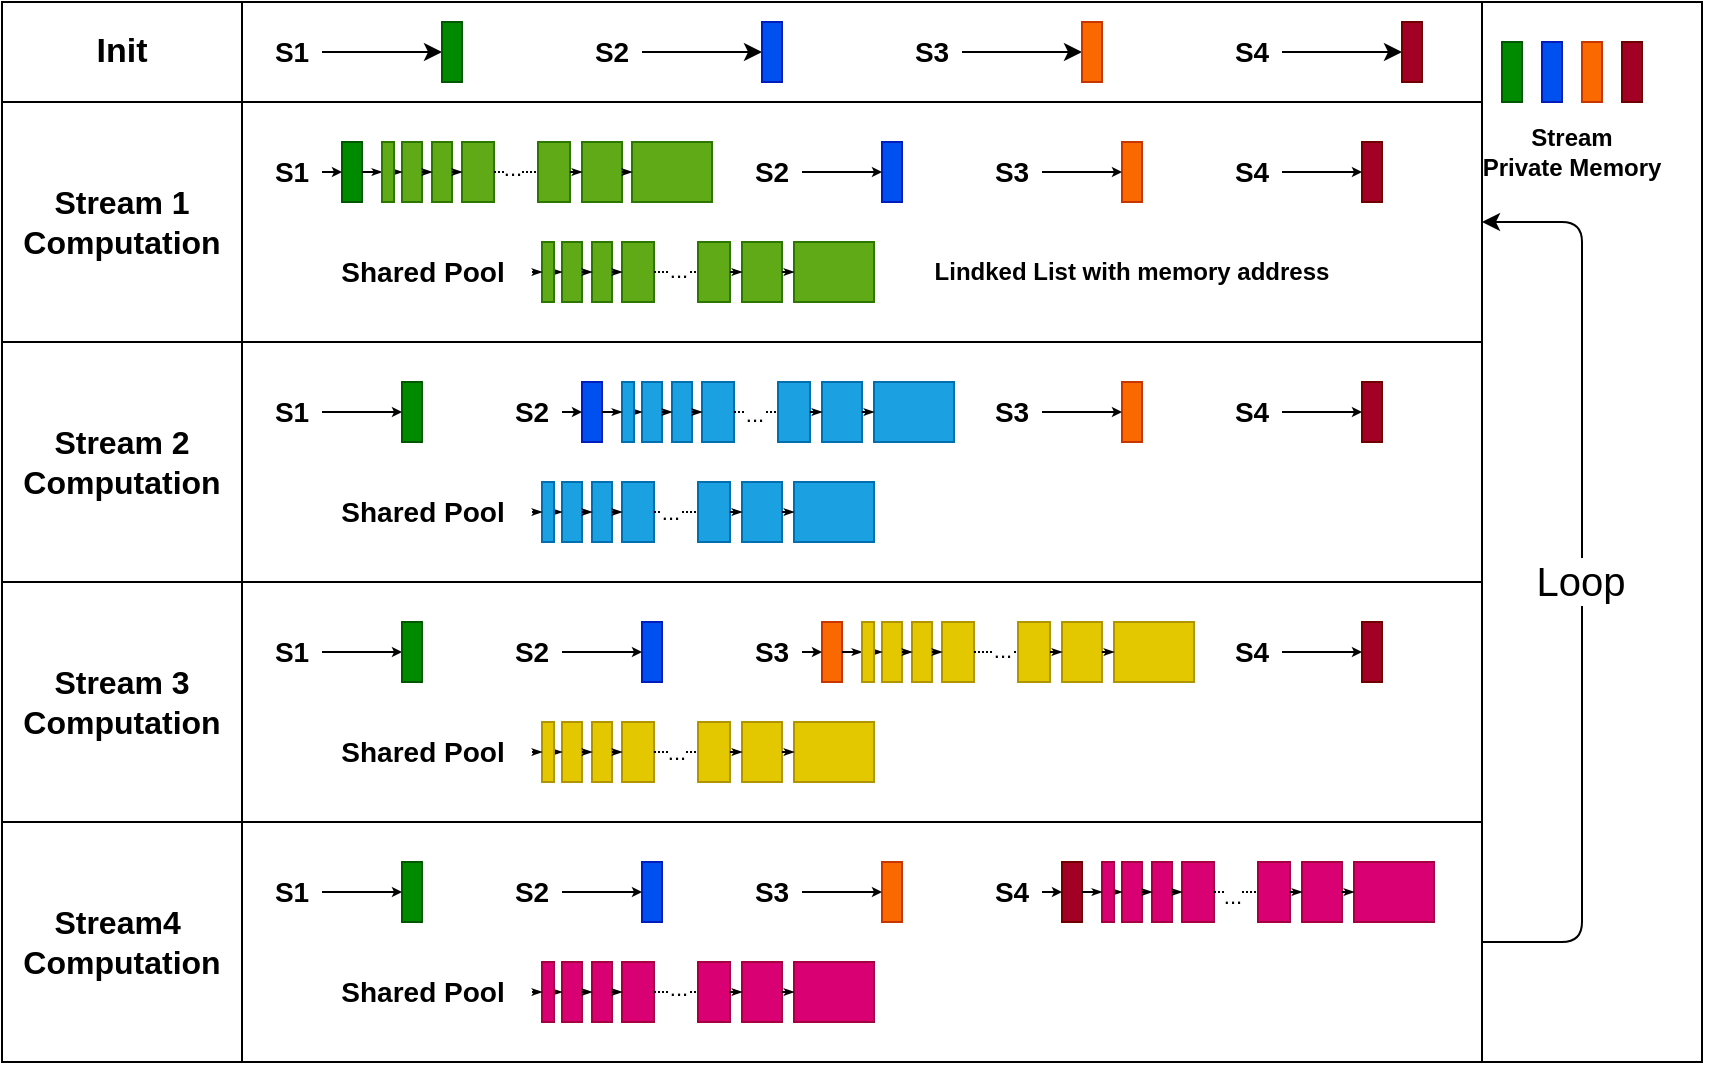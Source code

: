 <mxfile>
    <diagram id="KAE_VDiI3zcYsobhMcIx" name="第 1 页">
        <mxGraphModel dx="2243" dy="816" grid="1" gridSize="10" guides="1" tooltips="1" connect="1" arrows="1" fold="1" page="1" pageScale="1" pageWidth="827" pageHeight="1169" math="0" shadow="0">
            <root>
                <mxCell id="0"/>
                <mxCell id="1" parent="0"/>
                <mxCell id="248" value="" style="group" vertex="1" connectable="0" parent="1">
                    <mxGeometry x="660" y="160" width="110" height="510" as="geometry"/>
                </mxCell>
                <mxCell id="253" value="" style="rounded=0;whiteSpace=wrap;html=1;fontSize=20;" vertex="1" parent="248">
                    <mxGeometry x="-10" y="-20" width="110" height="530" as="geometry"/>
                </mxCell>
                <mxCell id="236" value="" style="rounded=0;whiteSpace=wrap;html=1;fillColor=#008a00;fontColor=#ffffff;strokeColor=#005700;fontStyle=1;fontSize=14;container=0;" parent="248" vertex="1">
                    <mxGeometry width="10" height="30" as="geometry"/>
                </mxCell>
                <mxCell id="237" value="" style="rounded=0;whiteSpace=wrap;html=1;fillColor=#0050ef;fontColor=#ffffff;strokeColor=#001DBC;fontStyle=1;fontSize=14;container=0;" parent="248" vertex="1">
                    <mxGeometry x="20" width="10" height="30" as="geometry"/>
                </mxCell>
                <mxCell id="238" value="" style="rounded=0;whiteSpace=wrap;html=1;fillColor=#fa6800;fontColor=#000000;strokeColor=#C73500;fontStyle=1;fontSize=14;container=0;" parent="248" vertex="1">
                    <mxGeometry x="40" width="10" height="30" as="geometry"/>
                </mxCell>
                <mxCell id="239" value="" style="rounded=0;whiteSpace=wrap;html=1;fillColor=#a20025;fontColor=#ffffff;strokeColor=#6F0000;fontStyle=1;fontSize=14;container=0;" parent="248" vertex="1">
                    <mxGeometry x="60" width="10" height="30" as="geometry"/>
                </mxCell>
                <mxCell id="240" value="&lt;b&gt;Stream Private&amp;nbsp;Memory&lt;/b&gt;" style="text;html=1;strokeColor=none;fillColor=none;align=center;verticalAlign=middle;whiteSpace=wrap;rounded=0;container=0;" parent="248" vertex="1">
                    <mxGeometry x="5" y="40" width="60" height="30" as="geometry"/>
                </mxCell>
                <mxCell id="2" value="" style="group;fontStyle=1;fontFamily=Times New Roman;" parent="1" vertex="1" connectable="0">
                    <mxGeometry x="-90" y="140" width="740" height="530" as="geometry"/>
                </mxCell>
                <mxCell id="3" value="" style="rounded=0;whiteSpace=wrap;html=1;fillColor=default;fontStyle=1;fontSize=14;" parent="2" vertex="1">
                    <mxGeometry x="120" y="50" width="620" height="120" as="geometry"/>
                </mxCell>
                <mxCell id="4" value="" style="rounded=0;whiteSpace=wrap;html=1;fillColor=default;fontStyle=1;fontSize=14;" parent="2" vertex="1">
                    <mxGeometry x="120" width="620" height="50" as="geometry"/>
                </mxCell>
                <mxCell id="5" value="" style="group;fontStyle=1" parent="2" vertex="1" connectable="0">
                    <mxGeometry width="120" height="530" as="geometry"/>
                </mxCell>
                <mxCell id="8" value="&lt;font style=&quot;font-size: 16px;&quot;&gt;Stream4&amp;nbsp;&lt;br&gt;&lt;/font&gt;&lt;span style=&quot;font-size: 16px;&quot;&gt;Computation&lt;/span&gt;" style="rounded=0;whiteSpace=wrap;html=1;fillColor=default;fontStyle=1" parent="5" vertex="1">
                    <mxGeometry y="410" width="120" height="120" as="geometry"/>
                </mxCell>
                <mxCell id="9" value="&lt;font style=&quot;font-size: 16px;&quot;&gt;Stream 3&lt;br&gt;&lt;/font&gt;&lt;span style=&quot;font-size: 16px;&quot;&gt;Computation&lt;/span&gt;" style="rounded=0;whiteSpace=wrap;html=1;fillColor=default;fontStyle=1" parent="5" vertex="1">
                    <mxGeometry y="290" width="120" height="120" as="geometry"/>
                </mxCell>
                <mxCell id="10" value="&lt;font style=&quot;font-size: 16px;&quot;&gt;Stream 2 &lt;br&gt;Computation&lt;br&gt;&lt;/font&gt;" style="rounded=0;whiteSpace=wrap;html=1;fillColor=default;fontStyle=1" parent="5" vertex="1">
                    <mxGeometry y="170" width="120" height="120" as="geometry"/>
                </mxCell>
                <mxCell id="11" value="&lt;font style=&quot;font-size: 16px;&quot;&gt;Stream 1&lt;br&gt;Computation&lt;/font&gt;" style="rounded=0;whiteSpace=wrap;html=1;fillColor=default;fontStyle=1" parent="5" vertex="1">
                    <mxGeometry y="50" width="120" height="120" as="geometry"/>
                </mxCell>
                <mxCell id="12" value="&lt;font style=&quot;&quot;&gt;&lt;font style=&quot;font-size: 17px;&quot;&gt;Init&lt;/font&gt;&lt;br&gt;&lt;/font&gt;" style="rounded=0;whiteSpace=wrap;html=1;fillColor=default;fontStyle=1" parent="5" vertex="1">
                    <mxGeometry width="120" height="50" as="geometry"/>
                </mxCell>
                <mxCell id="13" value="" style="rounded=0;whiteSpace=wrap;html=1;fillColor=default;fontStyle=1;fontSize=14;" parent="2" vertex="1">
                    <mxGeometry x="120" y="170" width="620" height="120" as="geometry"/>
                </mxCell>
                <mxCell id="14" value="" style="rounded=0;whiteSpace=wrap;html=1;fillColor=default;fontStyle=1;fontSize=14;" parent="2" vertex="1">
                    <mxGeometry x="120" y="290" width="620" height="120" as="geometry"/>
                </mxCell>
                <mxCell id="15" value="" style="rounded=0;whiteSpace=wrap;html=1;fillColor=default;fontStyle=1;fontSize=14;" parent="2" vertex="1">
                    <mxGeometry x="120" y="410" width="620" height="120" as="geometry"/>
                </mxCell>
                <mxCell id="16" value="&lt;b&gt;Lindked List with memory address&lt;/b&gt;" style="text;html=1;strokeColor=none;fillColor=none;align=center;verticalAlign=middle;whiteSpace=wrap;rounded=0;" parent="2" vertex="1">
                    <mxGeometry x="450" y="120" width="230" height="30" as="geometry"/>
                </mxCell>
                <mxCell id="250" style="edgeStyle=none;html=1;entryX=1;entryY=0.5;entryDx=0;entryDy=0;" edge="1" parent="2" source="15" target="3">
                    <mxGeometry relative="1" as="geometry">
                        <Array as="points">
                            <mxPoint x="790" y="470"/>
                            <mxPoint x="790" y="110"/>
                        </Array>
                    </mxGeometry>
                </mxCell>
                <mxCell id="252" value="&lt;font style=&quot;font-size: 20px;&quot;&gt;Loop&lt;/font&gt;" style="edgeLabel;html=1;align=center;verticalAlign=middle;resizable=0;points=[];" vertex="1" connectable="0" parent="250">
                    <mxGeometry x="0.004" y="1" relative="1" as="geometry">
                        <mxPoint as="offset"/>
                    </mxGeometry>
                </mxCell>
                <mxCell id="20" value="" style="group;fontStyle=1;fontSize=14;" parent="1" vertex="1" connectable="0">
                    <mxGeometry x="40" y="210" width="560" height="80" as="geometry"/>
                </mxCell>
                <mxCell id="21" value="Shared Pool" style="text;html=1;align=center;verticalAlign=middle;resizable=0;points=[];autosize=1;strokeColor=none;fillColor=none;fontStyle=1;fontSize=14;" parent="20" vertex="1">
                    <mxGeometry x="25" y="50" width="110" height="30" as="geometry"/>
                </mxCell>
                <mxCell id="22" value="" style="group;fontStyle=1;fontSize=14;" parent="20" vertex="1" connectable="0">
                    <mxGeometry width="80" height="30" as="geometry"/>
                </mxCell>
                <mxCell id="23" value="" style="rounded=0;whiteSpace=wrap;html=1;fillColor=#008a00;fontColor=#ffffff;strokeColor=#005700;fontStyle=1;fontSize=14;" parent="22" vertex="1">
                    <mxGeometry x="40" width="10" height="30" as="geometry"/>
                </mxCell>
                <mxCell id="24" style="edgeStyle=none;jumpSize=2;html=1;entryX=0;entryY=0.5;entryDx=0;entryDy=0;startSize=2;endSize=2;fontStyle=1;fontSize=14;" parent="22" source="25" target="23" edge="1">
                    <mxGeometry relative="1" as="geometry"/>
                </mxCell>
                <mxCell id="25" value="S1" style="text;html=1;strokeColor=none;fillColor=none;align=center;verticalAlign=middle;whiteSpace=wrap;rounded=0;fontStyle=1;fontSize=14;" parent="22" vertex="1">
                    <mxGeometry width="30" height="30" as="geometry"/>
                </mxCell>
                <mxCell id="26" value="" style="group;fontStyle=1;fontSize=14;" parent="20" vertex="1" connectable="0">
                    <mxGeometry x="240" width="80" height="30" as="geometry"/>
                </mxCell>
                <mxCell id="27" value="" style="rounded=0;whiteSpace=wrap;html=1;fillColor=#0050ef;fontColor=#ffffff;strokeColor=#001DBC;fontStyle=1;fontSize=14;" parent="26" vertex="1">
                    <mxGeometry x="70" width="10" height="30" as="geometry"/>
                </mxCell>
                <mxCell id="28" style="edgeStyle=none;jumpSize=2;html=1;entryX=0;entryY=0.5;entryDx=0;entryDy=0;startSize=2;endSize=2;fontStyle=1;fontSize=14;" parent="26" source="29" target="27" edge="1">
                    <mxGeometry relative="1" as="geometry"/>
                </mxCell>
                <mxCell id="29" value="S2" style="text;html=1;strokeColor=none;fillColor=none;align=center;verticalAlign=middle;whiteSpace=wrap;rounded=0;fontStyle=1;fontSize=14;" parent="26" vertex="1">
                    <mxGeometry width="30" height="30" as="geometry"/>
                </mxCell>
                <mxCell id="30" value="" style="group;fontStyle=1;fontSize=14;" parent="20" vertex="1" connectable="0">
                    <mxGeometry x="360" width="80" height="30" as="geometry"/>
                </mxCell>
                <mxCell id="31" value="" style="rounded=0;whiteSpace=wrap;html=1;fillColor=#fa6800;fontColor=#000000;strokeColor=#C73500;fontStyle=1;fontSize=14;" parent="30" vertex="1">
                    <mxGeometry x="70" width="10" height="30" as="geometry"/>
                </mxCell>
                <mxCell id="32" style="edgeStyle=none;jumpSize=2;html=1;entryX=0;entryY=0.5;entryDx=0;entryDy=0;startSize=2;endSize=2;fontStyle=1;fontSize=14;" parent="30" source="33" target="31" edge="1">
                    <mxGeometry relative="1" as="geometry"/>
                </mxCell>
                <mxCell id="33" value="S3" style="text;html=1;strokeColor=none;fillColor=none;align=center;verticalAlign=middle;whiteSpace=wrap;rounded=0;fontStyle=1;fontSize=14;" parent="30" vertex="1">
                    <mxGeometry width="30" height="30" as="geometry"/>
                </mxCell>
                <mxCell id="34" value="" style="group;fontStyle=1;fontSize=14;" parent="20" vertex="1" connectable="0">
                    <mxGeometry x="480" width="80" height="30" as="geometry"/>
                </mxCell>
                <mxCell id="35" value="" style="rounded=0;whiteSpace=wrap;html=1;fillColor=#a20025;fontColor=#ffffff;strokeColor=#6F0000;fontStyle=1;fontSize=14;" parent="34" vertex="1">
                    <mxGeometry x="70" width="10" height="30" as="geometry"/>
                </mxCell>
                <mxCell id="36" style="edgeStyle=none;jumpSize=2;html=1;entryX=0;entryY=0.5;entryDx=0;entryDy=0;startSize=2;endSize=2;fontStyle=1;fontSize=14;" parent="34" source="37" target="35" edge="1">
                    <mxGeometry relative="1" as="geometry"/>
                </mxCell>
                <mxCell id="37" value="S4" style="text;html=1;strokeColor=none;fillColor=none;align=center;verticalAlign=middle;whiteSpace=wrap;rounded=0;fontStyle=1;fontSize=14;" parent="34" vertex="1">
                    <mxGeometry width="30" height="30" as="geometry"/>
                </mxCell>
                <mxCell id="38" style="edgeStyle=none;jumpSize=2;html=1;entryX=0;entryY=0.5;entryDx=0;entryDy=0;strokeColor=default;endArrow=classicThin;endFill=1;startSize=2;endSize=2;fontStyle=1;fontSize=14;" parent="20" source="23" target="44" edge="1">
                    <mxGeometry relative="1" as="geometry"/>
                </mxCell>
                <mxCell id="39" value="" style="group;fillColor=default;fontStyle=1;fontSize=14;" parent="20" vertex="1" connectable="0">
                    <mxGeometry x="60" width="170" height="30" as="geometry"/>
                </mxCell>
                <mxCell id="40" value="" style="rounded=0;whiteSpace=wrap;html=1;fillColor=#60a917;container=0;fontColor=#ffffff;strokeColor=#2D7600;fontStyle=1;fontSize=14;" parent="39" vertex="1">
                    <mxGeometry x="10" width="10" height="30" as="geometry"/>
                </mxCell>
                <mxCell id="41" value="" style="rounded=0;whiteSpace=wrap;html=1;fillColor=#60a917;container=0;fontColor=#ffffff;strokeColor=#2D7600;fontStyle=1;fontSize=14;" parent="39" vertex="1">
                    <mxGeometry x="25" width="10" height="30" as="geometry"/>
                </mxCell>
                <mxCell id="42" style="edgeStyle=none;jumpSize=2;html=1;entryX=0;entryY=0.5;entryDx=0;entryDy=0;strokeColor=default;endArrow=classicThin;endFill=1;startSize=2;endSize=2;fontStyle=1;fontSize=14;" parent="39" source="40" target="41" edge="1">
                    <mxGeometry relative="1" as="geometry"/>
                </mxCell>
                <mxCell id="43" style="edgeStyle=none;jumpSize=2;html=1;entryX=0;entryY=0.5;entryDx=0;entryDy=0;strokeColor=default;endArrow=classicThin;endFill=1;startSize=2;endSize=2;fontStyle=1;fontSize=14;" parent="39" source="44" target="40" edge="1">
                    <mxGeometry relative="1" as="geometry"/>
                </mxCell>
                <mxCell id="44" value="" style="rounded=0;whiteSpace=wrap;html=1;fillColor=#60a917;container=0;fontColor=#ffffff;strokeColor=#2D7600;fontStyle=1;fontSize=14;" parent="39" vertex="1">
                    <mxGeometry width="6" height="30" as="geometry"/>
                </mxCell>
                <mxCell id="45" value="" style="rounded=0;whiteSpace=wrap;html=1;fillColor=#60a917;container=0;fontColor=#ffffff;strokeColor=#2D7600;fontStyle=1;fontSize=14;" parent="39" vertex="1">
                    <mxGeometry x="40" width="16" height="30" as="geometry"/>
                </mxCell>
                <mxCell id="46" style="edgeStyle=none;jumpSize=2;html=1;entryX=0;entryY=0.5;entryDx=0;entryDy=0;strokeColor=default;endArrow=classicThin;endFill=1;startSize=2;endSize=2;fontStyle=1;fontSize=14;" parent="39" source="41" target="45" edge="1">
                    <mxGeometry relative="1" as="geometry"/>
                </mxCell>
                <mxCell id="47" value="" style="rounded=0;whiteSpace=wrap;html=1;fillColor=#60a917;container=0;fontColor=#ffffff;strokeColor=#2D7600;fontStyle=1;fontSize=14;" parent="39" vertex="1">
                    <mxGeometry x="78" width="16" height="30" as="geometry"/>
                </mxCell>
                <mxCell id="48" style="edgeStyle=none;jumpSize=2;html=1;entryX=0;entryY=0.5;entryDx=0;entryDy=0;startSize=2;endSize=2;strokeColor=default;dashed=1;dashPattern=1 1;endArrow=none;endFill=0;fontStyle=1;fontSize=14;" parent="39" source="45" target="47" edge="1">
                    <mxGeometry relative="1" as="geometry"/>
                </mxCell>
                <mxCell id="49" value="..." style="edgeLabel;html=1;align=center;verticalAlign=middle;resizable=0;points=[];" parent="48" vertex="1" connectable="0">
                    <mxGeometry x="-0.182" y="2" relative="1" as="geometry">
                        <mxPoint as="offset"/>
                    </mxGeometry>
                </mxCell>
                <mxCell id="50" value="" style="rounded=0;whiteSpace=wrap;html=1;fillColor=#60a917;container=0;fontColor=#ffffff;strokeColor=#2D7600;fontStyle=1;fontSize=14;" parent="39" vertex="1">
                    <mxGeometry x="100" width="20" height="30" as="geometry"/>
                </mxCell>
                <mxCell id="51" style="edgeStyle=none;jumpSize=2;html=1;entryX=0;entryY=0.5;entryDx=0;entryDy=0;strokeColor=default;endArrow=classicThin;endFill=1;startSize=2;endSize=2;fontStyle=1;fontSize=14;" parent="39" source="47" target="50" edge="1">
                    <mxGeometry relative="1" as="geometry"/>
                </mxCell>
                <mxCell id="52" value="" style="rounded=0;whiteSpace=wrap;html=1;fillColor=#60a917;container=0;fontColor=#ffffff;strokeColor=#2D7600;fontStyle=1;fontSize=14;" parent="39" vertex="1">
                    <mxGeometry x="125" width="40" height="30" as="geometry"/>
                </mxCell>
                <mxCell id="53" style="edgeStyle=none;jumpSize=2;html=1;entryX=0;entryY=0.5;entryDx=0;entryDy=0;strokeColor=default;endArrow=classicThin;endFill=1;startSize=2;endSize=2;fontStyle=1;fontSize=14;" parent="39" source="50" target="52" edge="1">
                    <mxGeometry relative="1" as="geometry"/>
                </mxCell>
                <mxCell id="54" value="" style="group;fontStyle=1;fontSize=14;" parent="20" vertex="1" connectable="0">
                    <mxGeometry x="140" y="50" width="170" height="30" as="geometry"/>
                </mxCell>
                <mxCell id="55" value="" style="rounded=0;whiteSpace=wrap;html=1;fillColor=#60a917;container=0;fontColor=#ffffff;strokeColor=#2D7600;fontStyle=1;fontSize=14;" parent="54" vertex="1">
                    <mxGeometry x="10" width="10" height="30" as="geometry"/>
                </mxCell>
                <mxCell id="56" value="" style="rounded=0;whiteSpace=wrap;html=1;fillColor=#60a917;container=0;fontColor=#ffffff;strokeColor=#2D7600;fontStyle=1;fontSize=14;" parent="54" vertex="1">
                    <mxGeometry x="25" width="10" height="30" as="geometry"/>
                </mxCell>
                <mxCell id="57" style="edgeStyle=none;jumpSize=2;html=1;entryX=0;entryY=0.5;entryDx=0;entryDy=0;strokeColor=default;endArrow=classicThin;endFill=1;startSize=2;endSize=2;fontStyle=1;fontSize=14;" parent="54" source="55" target="56" edge="1">
                    <mxGeometry relative="1" as="geometry"/>
                </mxCell>
                <mxCell id="58" style="edgeStyle=none;jumpSize=2;html=1;entryX=0;entryY=0.5;entryDx=0;entryDy=0;strokeColor=default;endArrow=classicThin;endFill=1;startSize=2;endSize=2;fontStyle=1;fontSize=14;" parent="54" source="59" target="55" edge="1">
                    <mxGeometry relative="1" as="geometry"/>
                </mxCell>
                <mxCell id="59" value="" style="rounded=0;whiteSpace=wrap;html=1;fillColor=#60a917;container=0;fontColor=#ffffff;strokeColor=#2D7600;fontStyle=1;fontSize=14;" parent="54" vertex="1">
                    <mxGeometry width="6" height="30" as="geometry"/>
                </mxCell>
                <mxCell id="60" value="" style="rounded=0;whiteSpace=wrap;html=1;fillColor=#60a917;container=0;fontColor=#ffffff;strokeColor=#2D7600;fontStyle=1;fontSize=14;" parent="54" vertex="1">
                    <mxGeometry x="40" width="16" height="30" as="geometry"/>
                </mxCell>
                <mxCell id="61" style="edgeStyle=none;jumpSize=2;html=1;entryX=0;entryY=0.5;entryDx=0;entryDy=0;strokeColor=default;endArrow=classicThin;endFill=1;startSize=2;endSize=2;fontStyle=1;fontSize=14;" parent="54" source="56" target="60" edge="1">
                    <mxGeometry relative="1" as="geometry"/>
                </mxCell>
                <mxCell id="62" value="" style="rounded=0;whiteSpace=wrap;html=1;fillColor=#60a917;container=0;fontColor=#ffffff;strokeColor=#2D7600;fontStyle=1;fontSize=14;" parent="54" vertex="1">
                    <mxGeometry x="78" width="16" height="30" as="geometry"/>
                </mxCell>
                <mxCell id="63" style="edgeStyle=none;jumpSize=2;html=1;entryX=0;entryY=0.5;entryDx=0;entryDy=0;startSize=2;endSize=2;strokeColor=default;dashed=1;dashPattern=1 1;endArrow=none;endFill=0;fontStyle=1;fontSize=14;" parent="54" source="60" target="62" edge="1">
                    <mxGeometry relative="1" as="geometry"/>
                </mxCell>
                <mxCell id="64" value="..." style="edgeLabel;html=1;align=center;verticalAlign=middle;resizable=0;points=[];" parent="63" vertex="1" connectable="0">
                    <mxGeometry x="0.091" y="1" relative="1" as="geometry">
                        <mxPoint as="offset"/>
                    </mxGeometry>
                </mxCell>
                <mxCell id="65" value="" style="rounded=0;whiteSpace=wrap;html=1;fillColor=#60a917;container=0;fontColor=#ffffff;strokeColor=#2D7600;fontStyle=1;fontSize=14;" parent="54" vertex="1">
                    <mxGeometry x="100" width="20" height="30" as="geometry"/>
                </mxCell>
                <mxCell id="66" style="edgeStyle=none;jumpSize=2;html=1;entryX=0;entryY=0.5;entryDx=0;entryDy=0;strokeColor=default;endArrow=classicThin;endFill=1;startSize=2;endSize=2;fontStyle=1;fontSize=14;" parent="54" source="62" target="65" edge="1">
                    <mxGeometry relative="1" as="geometry"/>
                </mxCell>
                <mxCell id="67" value="" style="rounded=0;whiteSpace=wrap;html=1;fillColor=#60a917;container=0;fontColor=#ffffff;strokeColor=#2D7600;fontStyle=1;fontSize=14;" parent="54" vertex="1">
                    <mxGeometry x="126" width="40" height="30" as="geometry"/>
                </mxCell>
                <mxCell id="68" style="edgeStyle=none;jumpSize=2;html=1;entryX=0;entryY=0.5;entryDx=0;entryDy=0;strokeColor=default;endArrow=classicThin;endFill=1;startSize=2;endSize=2;fontStyle=1;fontSize=14;" parent="54" source="65" target="67" edge="1">
                    <mxGeometry relative="1" as="geometry"/>
                </mxCell>
                <mxCell id="69" style="edgeStyle=none;jumpSize=2;html=1;entryX=0;entryY=0.5;entryDx=0;entryDy=0;strokeColor=default;endArrow=classicThin;endFill=1;startSize=2;endSize=2;fontStyle=1;fontSize=14;" parent="20" source="21" target="59" edge="1">
                    <mxGeometry relative="1" as="geometry"/>
                </mxCell>
                <mxCell id="70" value="" style="group;fontStyle=1;fontSize=14;" parent="1" vertex="1" connectable="0">
                    <mxGeometry x="40" y="330" width="560" height="80" as="geometry"/>
                </mxCell>
                <mxCell id="71" value="S1" style="text;html=1;strokeColor=none;fillColor=none;align=center;verticalAlign=middle;whiteSpace=wrap;rounded=0;fontStyle=1;fontSize=14;" parent="70" vertex="1">
                    <mxGeometry width="30" height="30" as="geometry"/>
                </mxCell>
                <mxCell id="72" value="" style="rounded=0;whiteSpace=wrap;html=1;fillColor=#008a00;fontColor=#ffffff;strokeColor=#005700;fontStyle=1;fontSize=14;" parent="70" vertex="1">
                    <mxGeometry x="70" width="10" height="30" as="geometry"/>
                </mxCell>
                <mxCell id="73" style="edgeStyle=none;jumpSize=2;html=1;entryX=0;entryY=0.5;entryDx=0;entryDy=0;startSize=2;endSize=2;fontStyle=1;fontSize=14;" parent="70" source="71" target="72" edge="1">
                    <mxGeometry relative="1" as="geometry"/>
                </mxCell>
                <mxCell id="74" value="Shared Pool" style="text;html=1;align=center;verticalAlign=middle;resizable=0;points=[];autosize=1;strokeColor=none;fillColor=none;fontStyle=1;fontSize=14;" parent="70" vertex="1">
                    <mxGeometry x="25" y="50" width="110" height="30" as="geometry"/>
                </mxCell>
                <mxCell id="75" value="" style="group;fontStyle=1;fontSize=14;" parent="70" vertex="1" connectable="0">
                    <mxGeometry x="140" y="50" width="170" height="30" as="geometry"/>
                </mxCell>
                <mxCell id="76" value="" style="rounded=0;whiteSpace=wrap;html=1;fillColor=#1ba1e2;container=0;fontColor=#ffffff;strokeColor=#006EAF;fontStyle=1;fontSize=14;" parent="75" vertex="1">
                    <mxGeometry x="10" width="10" height="30" as="geometry"/>
                </mxCell>
                <mxCell id="77" value="" style="rounded=0;whiteSpace=wrap;html=1;fillColor=#1ba1e2;container=0;fontColor=#ffffff;strokeColor=#006EAF;fontStyle=1;fontSize=14;" parent="75" vertex="1">
                    <mxGeometry x="25" width="10" height="30" as="geometry"/>
                </mxCell>
                <mxCell id="78" style="edgeStyle=none;jumpSize=2;html=1;entryX=0;entryY=0.5;entryDx=0;entryDy=0;strokeColor=default;endArrow=classicThin;endFill=1;startSize=2;endSize=2;fontStyle=1;fontSize=14;" parent="75" source="76" target="77" edge="1">
                    <mxGeometry relative="1" as="geometry"/>
                </mxCell>
                <mxCell id="79" style="edgeStyle=none;jumpSize=2;html=1;entryX=0;entryY=0.5;entryDx=0;entryDy=0;strokeColor=default;endArrow=classicThin;endFill=1;startSize=2;endSize=2;fontStyle=1;fontSize=14;" parent="75" source="80" target="76" edge="1">
                    <mxGeometry relative="1" as="geometry"/>
                </mxCell>
                <mxCell id="80" value="" style="rounded=0;whiteSpace=wrap;html=1;fillColor=#1ba1e2;container=0;fontColor=#ffffff;strokeColor=#006EAF;fontStyle=1;fontSize=14;" parent="75" vertex="1">
                    <mxGeometry width="6" height="30" as="geometry"/>
                </mxCell>
                <mxCell id="81" value="" style="rounded=0;whiteSpace=wrap;html=1;fillColor=#1ba1e2;container=0;fontColor=#ffffff;strokeColor=#006EAF;fontStyle=1;fontSize=14;" parent="75" vertex="1">
                    <mxGeometry x="40" width="16" height="30" as="geometry"/>
                </mxCell>
                <mxCell id="82" style="edgeStyle=none;jumpSize=2;html=1;entryX=0;entryY=0.5;entryDx=0;entryDy=0;strokeColor=default;endArrow=classicThin;endFill=1;startSize=2;endSize=2;fontStyle=1;fontSize=14;" parent="75" source="77" target="81" edge="1">
                    <mxGeometry relative="1" as="geometry"/>
                </mxCell>
                <mxCell id="83" value="" style="rounded=0;whiteSpace=wrap;html=1;fillColor=#1ba1e2;container=0;fontColor=#ffffff;strokeColor=#006EAF;fontStyle=1;fontSize=14;" parent="75" vertex="1">
                    <mxGeometry x="78" width="16" height="30" as="geometry"/>
                </mxCell>
                <mxCell id="84" style="edgeStyle=none;jumpSize=2;html=1;entryX=0;entryY=0.5;entryDx=0;entryDy=0;startSize=2;endSize=2;strokeColor=default;dashed=1;dashPattern=1 1;endArrow=none;endFill=0;fontStyle=1;fontSize=14;" parent="75" source="81" target="83" edge="1">
                    <mxGeometry relative="1" as="geometry"/>
                </mxCell>
                <mxCell id="85" value="..." style="edgeLabel;html=1;align=center;verticalAlign=middle;resizable=0;points=[];" parent="84" vertex="1" connectable="0">
                    <mxGeometry x="-0.29" relative="1" as="geometry">
                        <mxPoint as="offset"/>
                    </mxGeometry>
                </mxCell>
                <mxCell id="86" value="" style="rounded=0;whiteSpace=wrap;html=1;fillColor=#1ba1e2;container=0;fontColor=#ffffff;strokeColor=#006EAF;fontStyle=1;fontSize=14;" parent="75" vertex="1">
                    <mxGeometry x="100" width="20" height="30" as="geometry"/>
                </mxCell>
                <mxCell id="87" style="edgeStyle=none;jumpSize=2;html=1;entryX=0;entryY=0.5;entryDx=0;entryDy=0;strokeColor=default;endArrow=classicThin;endFill=1;startSize=2;endSize=2;fontStyle=1;fontSize=14;" parent="75" source="83" target="86" edge="1">
                    <mxGeometry relative="1" as="geometry"/>
                </mxCell>
                <mxCell id="88" value="" style="rounded=0;whiteSpace=wrap;html=1;fillColor=#1ba1e2;container=0;fontColor=#ffffff;strokeColor=#006EAF;fontStyle=1;fontSize=14;" parent="75" vertex="1">
                    <mxGeometry x="126" width="40" height="30" as="geometry"/>
                </mxCell>
                <mxCell id="89" style="edgeStyle=none;jumpSize=2;html=1;entryX=0;entryY=0.5;entryDx=0;entryDy=0;strokeColor=default;endArrow=classicThin;endFill=1;startSize=2;endSize=2;fontStyle=1;fontSize=14;" parent="75" source="86" target="88" edge="1">
                    <mxGeometry relative="1" as="geometry"/>
                </mxCell>
                <mxCell id="90" style="edgeStyle=none;jumpSize=2;html=1;entryX=0;entryY=0.5;entryDx=0;entryDy=0;strokeColor=default;endArrow=classicThin;endFill=1;startSize=2;endSize=2;fontStyle=1;fontSize=14;" parent="70" source="74" target="80" edge="1">
                    <mxGeometry relative="1" as="geometry"/>
                </mxCell>
                <mxCell id="91" value="" style="group;fontStyle=1;fontSize=14;" parent="70" vertex="1" connectable="0">
                    <mxGeometry x="120" width="80" height="30" as="geometry"/>
                </mxCell>
                <mxCell id="92" value="" style="rounded=0;whiteSpace=wrap;html=1;fillColor=#0050ef;fontColor=#ffffff;strokeColor=#001DBC;fontStyle=1;fontSize=14;" parent="91" vertex="1">
                    <mxGeometry x="40" width="10" height="30" as="geometry"/>
                </mxCell>
                <mxCell id="93" style="edgeStyle=none;jumpSize=2;html=1;entryX=0;entryY=0.5;entryDx=0;entryDy=0;startSize=2;endSize=2;fontStyle=1;fontSize=14;" parent="91" source="94" target="92" edge="1">
                    <mxGeometry relative="1" as="geometry"/>
                </mxCell>
                <mxCell id="94" value="S2" style="text;html=1;strokeColor=none;fillColor=none;align=center;verticalAlign=middle;whiteSpace=wrap;rounded=0;fontStyle=1;fontSize=14;" parent="91" vertex="1">
                    <mxGeometry width="30" height="30" as="geometry"/>
                </mxCell>
                <mxCell id="95" value="" style="group;fontStyle=1;fontSize=14;" parent="70" vertex="1" connectable="0">
                    <mxGeometry x="360" width="80" height="30" as="geometry"/>
                </mxCell>
                <mxCell id="96" value="" style="rounded=0;whiteSpace=wrap;html=1;fillColor=#fa6800;fontColor=#000000;strokeColor=#C73500;fontStyle=1;fontSize=14;" parent="95" vertex="1">
                    <mxGeometry x="70" width="10" height="30" as="geometry"/>
                </mxCell>
                <mxCell id="97" style="edgeStyle=none;jumpSize=2;html=1;entryX=0;entryY=0.5;entryDx=0;entryDy=0;startSize=2;endSize=2;fontStyle=1;fontSize=14;" parent="95" source="98" target="96" edge="1">
                    <mxGeometry relative="1" as="geometry"/>
                </mxCell>
                <mxCell id="98" value="S3" style="text;html=1;strokeColor=none;fillColor=none;align=center;verticalAlign=middle;whiteSpace=wrap;rounded=0;fontStyle=1;fontSize=14;" parent="95" vertex="1">
                    <mxGeometry width="30" height="30" as="geometry"/>
                </mxCell>
                <mxCell id="99" value="" style="group;fontStyle=1;fontSize=14;" parent="70" vertex="1" connectable="0">
                    <mxGeometry x="480" width="80" height="30" as="geometry"/>
                </mxCell>
                <mxCell id="100" value="" style="rounded=0;whiteSpace=wrap;html=1;fillColor=#a20025;fontColor=#ffffff;strokeColor=#6F0000;fontStyle=1;fontSize=14;" parent="99" vertex="1">
                    <mxGeometry x="70" width="10" height="30" as="geometry"/>
                </mxCell>
                <mxCell id="101" style="edgeStyle=none;jumpSize=2;html=1;entryX=0;entryY=0.5;entryDx=0;entryDy=0;startSize=2;endSize=2;fontStyle=1;fontSize=14;" parent="99" source="102" target="100" edge="1">
                    <mxGeometry relative="1" as="geometry"/>
                </mxCell>
                <mxCell id="102" value="S4" style="text;html=1;strokeColor=none;fillColor=none;align=center;verticalAlign=middle;whiteSpace=wrap;rounded=0;fontStyle=1;fontSize=14;" parent="99" vertex="1">
                    <mxGeometry width="30" height="30" as="geometry"/>
                </mxCell>
                <mxCell id="103" value="" style="group;fontStyle=1;fontSize=14;" parent="70" vertex="1" connectable="0">
                    <mxGeometry x="180" width="170" height="30" as="geometry"/>
                </mxCell>
                <mxCell id="104" value="" style="rounded=0;whiteSpace=wrap;html=1;fillColor=#1ba1e2;container=0;fontColor=#ffffff;strokeColor=#006EAF;fontStyle=1;fontSize=14;" parent="103" vertex="1">
                    <mxGeometry x="10" width="10" height="30" as="geometry"/>
                </mxCell>
                <mxCell id="105" value="" style="rounded=0;whiteSpace=wrap;html=1;fillColor=#1ba1e2;container=0;fontColor=#ffffff;strokeColor=#006EAF;fontStyle=1;fontSize=14;" parent="103" vertex="1">
                    <mxGeometry x="25" width="10" height="30" as="geometry"/>
                </mxCell>
                <mxCell id="106" style="edgeStyle=none;jumpSize=2;html=1;entryX=0;entryY=0.5;entryDx=0;entryDy=0;strokeColor=default;endArrow=classicThin;endFill=1;startSize=2;endSize=2;fontStyle=1;fontSize=14;" parent="103" source="104" target="105" edge="1">
                    <mxGeometry relative="1" as="geometry"/>
                </mxCell>
                <mxCell id="107" style="edgeStyle=none;jumpSize=2;html=1;entryX=0;entryY=0.5;entryDx=0;entryDy=0;strokeColor=default;endArrow=classicThin;endFill=1;startSize=2;endSize=2;fontStyle=1;fontSize=14;" parent="103" source="108" target="104" edge="1">
                    <mxGeometry relative="1" as="geometry"/>
                </mxCell>
                <mxCell id="108" value="" style="rounded=0;whiteSpace=wrap;html=1;fillColor=#1ba1e2;container=0;fontColor=#ffffff;strokeColor=#006EAF;fontStyle=1;fontSize=14;" parent="103" vertex="1">
                    <mxGeometry width="6" height="30" as="geometry"/>
                </mxCell>
                <mxCell id="109" value="" style="rounded=0;whiteSpace=wrap;html=1;fillColor=#1ba1e2;container=0;fontColor=#ffffff;strokeColor=#006EAF;fontStyle=1;fontSize=14;" parent="103" vertex="1">
                    <mxGeometry x="40" width="16" height="30" as="geometry"/>
                </mxCell>
                <mxCell id="110" style="edgeStyle=none;jumpSize=2;html=1;entryX=0;entryY=0.5;entryDx=0;entryDy=0;strokeColor=default;endArrow=classicThin;endFill=1;startSize=2;endSize=2;fontStyle=1;fontSize=14;" parent="103" source="105" target="109" edge="1">
                    <mxGeometry relative="1" as="geometry"/>
                </mxCell>
                <mxCell id="111" value="" style="rounded=0;whiteSpace=wrap;html=1;fillColor=#1ba1e2;container=0;fontColor=#ffffff;strokeColor=#006EAF;fontStyle=1;fontSize=14;" parent="103" vertex="1">
                    <mxGeometry x="78" width="16" height="30" as="geometry"/>
                </mxCell>
                <mxCell id="112" style="edgeStyle=none;jumpSize=2;html=1;entryX=0;entryY=0.5;entryDx=0;entryDy=0;startSize=2;endSize=2;strokeColor=default;dashed=1;dashPattern=1 1;endArrow=none;endFill=0;fontStyle=1;fontSize=14;" parent="103" source="109" target="111" edge="1">
                    <mxGeometry relative="1" as="geometry"/>
                </mxCell>
                <mxCell id="113" value="..." style="edgeLabel;html=1;align=center;verticalAlign=middle;resizable=0;points=[];" parent="112" vertex="1" connectable="0">
                    <mxGeometry x="-0.074" y="-1" relative="1" as="geometry">
                        <mxPoint as="offset"/>
                    </mxGeometry>
                </mxCell>
                <mxCell id="114" value="" style="rounded=0;whiteSpace=wrap;html=1;fillColor=#1ba1e2;container=0;fontColor=#ffffff;strokeColor=#006EAF;fontStyle=1;fontSize=14;" parent="103" vertex="1">
                    <mxGeometry x="100" width="20" height="30" as="geometry"/>
                </mxCell>
                <mxCell id="115" style="edgeStyle=none;jumpSize=2;html=1;entryX=0;entryY=0.5;entryDx=0;entryDy=0;strokeColor=default;endArrow=classicThin;endFill=1;startSize=2;endSize=2;fontStyle=1;fontSize=14;" parent="103" source="111" target="114" edge="1">
                    <mxGeometry relative="1" as="geometry"/>
                </mxCell>
                <mxCell id="116" value="" style="rounded=0;whiteSpace=wrap;html=1;fillColor=#1ba1e2;container=0;fontColor=#ffffff;strokeColor=#006EAF;fontStyle=1;fontSize=14;" parent="103" vertex="1">
                    <mxGeometry x="126" width="40" height="30" as="geometry"/>
                </mxCell>
                <mxCell id="117" style="edgeStyle=none;jumpSize=2;html=1;entryX=0;entryY=0.5;entryDx=0;entryDy=0;strokeColor=default;endArrow=classicThin;endFill=1;startSize=2;endSize=2;fontStyle=1;fontSize=14;" parent="103" source="114" target="116" edge="1">
                    <mxGeometry relative="1" as="geometry"/>
                </mxCell>
                <mxCell id="118" style="edgeStyle=none;jumpSize=2;html=1;entryX=0;entryY=0.5;entryDx=0;entryDy=0;strokeColor=default;endArrow=classicThin;endFill=1;startSize=2;endSize=2;fontStyle=1;fontSize=14;" parent="70" source="92" target="108" edge="1">
                    <mxGeometry relative="1" as="geometry"/>
                </mxCell>
                <mxCell id="119" value="" style="group;fontStyle=1;fontSize=14;" parent="1" vertex="1" connectable="0">
                    <mxGeometry x="40" y="450" width="560" height="80" as="geometry"/>
                </mxCell>
                <mxCell id="120" value="" style="group;fontStyle=1;fontSize=14;" parent="119" vertex="1" connectable="0">
                    <mxGeometry width="130" height="30" as="geometry"/>
                </mxCell>
                <mxCell id="121" style="edgeStyle=none;jumpSize=2;html=1;entryX=0;entryY=0.5;entryDx=0;entryDy=0;startSize=2;endSize=2;fontStyle=1;fontSize=14;" parent="120" source="122" target="123" edge="1">
                    <mxGeometry relative="1" as="geometry"/>
                </mxCell>
                <mxCell id="122" value="S1" style="text;html=1;strokeColor=none;fillColor=none;align=center;verticalAlign=middle;whiteSpace=wrap;rounded=0;fontStyle=1;fontSize=14;" parent="120" vertex="1">
                    <mxGeometry width="30" height="30" as="geometry"/>
                </mxCell>
                <mxCell id="123" value="" style="rounded=0;whiteSpace=wrap;html=1;fillColor=#008a00;fontColor=#ffffff;strokeColor=#005700;fontStyle=1;fontSize=14;" parent="120" vertex="1">
                    <mxGeometry x="70" width="10" height="30" as="geometry"/>
                </mxCell>
                <mxCell id="124" value="Shared Pool" style="text;html=1;align=center;verticalAlign=middle;resizable=0;points=[];autosize=1;strokeColor=none;fillColor=none;fontStyle=1;fontSize=14;" parent="119" vertex="1">
                    <mxGeometry x="25" y="50" width="110" height="30" as="geometry"/>
                </mxCell>
                <mxCell id="125" value="" style="group;fontStyle=1;fontSize=14;" parent="119" vertex="1" connectable="0">
                    <mxGeometry x="140" y="50" width="170" height="30" as="geometry"/>
                </mxCell>
                <mxCell id="126" value="" style="rounded=0;whiteSpace=wrap;html=1;fillColor=#e3c800;container=0;fontColor=#000000;strokeColor=#B09500;fontStyle=1;fontSize=14;" parent="125" vertex="1">
                    <mxGeometry x="10" width="10" height="30" as="geometry"/>
                </mxCell>
                <mxCell id="127" value="" style="rounded=0;whiteSpace=wrap;html=1;fillColor=#e3c800;container=0;fontColor=#000000;strokeColor=#B09500;fontStyle=1;fontSize=14;" parent="125" vertex="1">
                    <mxGeometry x="25" width="10" height="30" as="geometry"/>
                </mxCell>
                <mxCell id="128" style="edgeStyle=none;jumpSize=2;html=1;entryX=0;entryY=0.5;entryDx=0;entryDy=0;strokeColor=default;endArrow=classicThin;endFill=1;startSize=2;endSize=2;fontStyle=1;fontSize=14;" parent="125" source="126" target="127" edge="1">
                    <mxGeometry relative="1" as="geometry"/>
                </mxCell>
                <mxCell id="129" style="edgeStyle=none;jumpSize=2;html=1;entryX=0;entryY=0.5;entryDx=0;entryDy=0;strokeColor=default;endArrow=classicThin;endFill=1;startSize=2;endSize=2;fontStyle=1;fontSize=14;" parent="125" source="130" target="126" edge="1">
                    <mxGeometry relative="1" as="geometry"/>
                </mxCell>
                <mxCell id="130" value="" style="rounded=0;whiteSpace=wrap;html=1;fillColor=#e3c800;container=0;fontColor=#000000;strokeColor=#B09500;fontStyle=1;fontSize=14;" parent="125" vertex="1">
                    <mxGeometry width="6" height="30" as="geometry"/>
                </mxCell>
                <mxCell id="131" value="" style="rounded=0;whiteSpace=wrap;html=1;fillColor=#e3c800;container=0;fontColor=#000000;strokeColor=#B09500;fontStyle=1;fontSize=14;" parent="125" vertex="1">
                    <mxGeometry x="40" width="16" height="30" as="geometry"/>
                </mxCell>
                <mxCell id="132" style="edgeStyle=none;jumpSize=2;html=1;entryX=0;entryY=0.5;entryDx=0;entryDy=0;strokeColor=default;endArrow=classicThin;endFill=1;startSize=2;endSize=2;fontStyle=1;fontSize=14;" parent="125" source="127" target="131" edge="1">
                    <mxGeometry relative="1" as="geometry"/>
                </mxCell>
                <mxCell id="133" value="" style="rounded=0;whiteSpace=wrap;html=1;fillColor=#e3c800;container=0;fontColor=#000000;strokeColor=#B09500;fontStyle=1;fontSize=14;" parent="125" vertex="1">
                    <mxGeometry x="78" width="16" height="30" as="geometry"/>
                </mxCell>
                <mxCell id="134" style="edgeStyle=none;jumpSize=2;html=1;entryX=0;entryY=0.5;entryDx=0;entryDy=0;startSize=2;endSize=2;strokeColor=default;dashed=1;dashPattern=1 1;endArrow=none;endFill=0;fontStyle=1;fontSize=14;" parent="125" source="131" target="133" edge="1">
                    <mxGeometry relative="1" as="geometry"/>
                </mxCell>
                <mxCell id="135" value="..." style="edgeLabel;html=1;align=center;verticalAlign=middle;resizable=0;points=[];" parent="134" vertex="1" connectable="0">
                    <mxGeometry x="0.013" relative="1" as="geometry">
                        <mxPoint as="offset"/>
                    </mxGeometry>
                </mxCell>
                <mxCell id="136" value="" style="rounded=0;whiteSpace=wrap;html=1;fillColor=#e3c800;container=0;fontColor=#000000;strokeColor=#B09500;fontStyle=1;fontSize=14;" parent="125" vertex="1">
                    <mxGeometry x="100" width="20" height="30" as="geometry"/>
                </mxCell>
                <mxCell id="137" style="edgeStyle=none;jumpSize=2;html=1;entryX=0;entryY=0.5;entryDx=0;entryDy=0;strokeColor=default;endArrow=classicThin;endFill=1;startSize=2;endSize=2;fontStyle=1;fontSize=14;" parent="125" source="133" target="136" edge="1">
                    <mxGeometry relative="1" as="geometry"/>
                </mxCell>
                <mxCell id="138" value="" style="rounded=0;whiteSpace=wrap;html=1;fillColor=#e3c800;container=0;fontColor=#000000;strokeColor=#B09500;fontStyle=1;fontSize=14;" parent="125" vertex="1">
                    <mxGeometry x="126" width="40" height="30" as="geometry"/>
                </mxCell>
                <mxCell id="139" style="edgeStyle=none;jumpSize=2;html=1;entryX=0;entryY=0.5;entryDx=0;entryDy=0;strokeColor=default;endArrow=classicThin;endFill=1;startSize=2;endSize=2;fontStyle=1;fontSize=14;" parent="125" source="136" target="138" edge="1">
                    <mxGeometry relative="1" as="geometry"/>
                </mxCell>
                <mxCell id="140" style="edgeStyle=none;jumpSize=2;html=1;entryX=0;entryY=0.5;entryDx=0;entryDy=0;strokeColor=default;endArrow=classicThin;endFill=1;startSize=2;endSize=2;fontStyle=1;fontSize=14;" parent="119" source="124" target="130" edge="1">
                    <mxGeometry relative="1" as="geometry"/>
                </mxCell>
                <mxCell id="141" value="" style="group;fontStyle=1;fontSize=14;" parent="119" vertex="1" connectable="0">
                    <mxGeometry x="120" width="80" height="30" as="geometry"/>
                </mxCell>
                <mxCell id="142" value="" style="rounded=0;whiteSpace=wrap;html=1;fillColor=#0050ef;fontColor=#ffffff;strokeColor=#001DBC;fontStyle=1;fontSize=14;" parent="141" vertex="1">
                    <mxGeometry x="70" width="10" height="30" as="geometry"/>
                </mxCell>
                <mxCell id="143" style="edgeStyle=none;jumpSize=2;html=1;entryX=0;entryY=0.5;entryDx=0;entryDy=0;startSize=2;endSize=2;fontStyle=1;fontSize=14;" parent="141" source="144" target="142" edge="1">
                    <mxGeometry relative="1" as="geometry"/>
                </mxCell>
                <mxCell id="144" value="S2" style="text;html=1;strokeColor=none;fillColor=none;align=center;verticalAlign=middle;whiteSpace=wrap;rounded=0;fontStyle=1;fontSize=14;" parent="141" vertex="1">
                    <mxGeometry width="30" height="30" as="geometry"/>
                </mxCell>
                <mxCell id="145" value="" style="group;fontStyle=1;fontSize=14;" parent="119" vertex="1" connectable="0">
                    <mxGeometry x="240" width="80" height="30" as="geometry"/>
                </mxCell>
                <mxCell id="146" value="" style="rounded=0;whiteSpace=wrap;html=1;fillColor=#fa6800;fontColor=#000000;strokeColor=#C73500;fontStyle=1;fontSize=14;" parent="145" vertex="1">
                    <mxGeometry x="40" width="10" height="30" as="geometry"/>
                </mxCell>
                <mxCell id="147" style="edgeStyle=none;jumpSize=2;html=1;entryX=0;entryY=0.5;entryDx=0;entryDy=0;startSize=2;endSize=2;fontStyle=1;fontSize=14;" parent="145" source="148" target="146" edge="1">
                    <mxGeometry relative="1" as="geometry"/>
                </mxCell>
                <mxCell id="148" value="S3" style="text;html=1;strokeColor=none;fillColor=none;align=center;verticalAlign=middle;whiteSpace=wrap;rounded=0;fontStyle=1;fontSize=14;" parent="145" vertex="1">
                    <mxGeometry width="30" height="30" as="geometry"/>
                </mxCell>
                <mxCell id="149" value="" style="group;fontStyle=1;fontSize=14;" parent="119" vertex="1" connectable="0">
                    <mxGeometry x="480" width="80" height="30" as="geometry"/>
                </mxCell>
                <mxCell id="150" value="" style="rounded=0;whiteSpace=wrap;html=1;fillColor=#a20025;fontColor=#ffffff;strokeColor=#6F0000;fontStyle=1;fontSize=14;" parent="149" vertex="1">
                    <mxGeometry x="70" width="10" height="30" as="geometry"/>
                </mxCell>
                <mxCell id="151" style="edgeStyle=none;jumpSize=2;html=1;entryX=0;entryY=0.5;entryDx=0;entryDy=0;startSize=2;endSize=2;fontStyle=1;fontSize=14;" parent="149" source="152" target="150" edge="1">
                    <mxGeometry relative="1" as="geometry"/>
                </mxCell>
                <mxCell id="152" value="S4" style="text;html=1;strokeColor=none;fillColor=none;align=center;verticalAlign=middle;whiteSpace=wrap;rounded=0;fontStyle=1;fontSize=14;" parent="149" vertex="1">
                    <mxGeometry width="30" height="30" as="geometry"/>
                </mxCell>
                <mxCell id="153" style="edgeStyle=none;jumpSize=2;html=1;entryX=0;entryY=0.5;entryDx=0;entryDy=0;strokeColor=default;endArrow=classicThin;endFill=1;startSize=2;endSize=2;fontStyle=1;fontSize=14;" parent="119" source="146" target="159" edge="1">
                    <mxGeometry relative="1" as="geometry"/>
                </mxCell>
                <mxCell id="154" value="" style="group;fontStyle=1;fontSize=14;" parent="119" vertex="1" connectable="0">
                    <mxGeometry x="300" width="170" height="30" as="geometry"/>
                </mxCell>
                <mxCell id="155" value="" style="rounded=0;whiteSpace=wrap;html=1;fillColor=#e3c800;container=0;fontColor=#000000;strokeColor=#B09500;fontStyle=1;fontSize=14;" parent="154" vertex="1">
                    <mxGeometry x="10" width="10" height="30" as="geometry"/>
                </mxCell>
                <mxCell id="156" value="" style="rounded=0;whiteSpace=wrap;html=1;fillColor=#e3c800;container=0;fontColor=#000000;strokeColor=#B09500;fontStyle=1;fontSize=14;" parent="154" vertex="1">
                    <mxGeometry x="25" width="10" height="30" as="geometry"/>
                </mxCell>
                <mxCell id="157" style="edgeStyle=none;jumpSize=2;html=1;entryX=0;entryY=0.5;entryDx=0;entryDy=0;strokeColor=default;endArrow=classicThin;endFill=1;startSize=2;endSize=2;fontStyle=1;fontSize=14;" parent="154" source="155" target="156" edge="1">
                    <mxGeometry relative="1" as="geometry"/>
                </mxCell>
                <mxCell id="158" style="edgeStyle=none;jumpSize=2;html=1;entryX=0;entryY=0.5;entryDx=0;entryDy=0;strokeColor=default;endArrow=classicThin;endFill=1;startSize=2;endSize=2;fontStyle=1;fontSize=14;" parent="154" source="159" target="155" edge="1">
                    <mxGeometry relative="1" as="geometry"/>
                </mxCell>
                <mxCell id="159" value="" style="rounded=0;whiteSpace=wrap;html=1;fillColor=#e3c800;container=0;fontColor=#000000;strokeColor=#B09500;fontStyle=1;fontSize=14;" parent="154" vertex="1">
                    <mxGeometry width="6" height="30" as="geometry"/>
                </mxCell>
                <mxCell id="160" value="" style="rounded=0;whiteSpace=wrap;html=1;fillColor=#e3c800;container=0;fontColor=#000000;strokeColor=#B09500;fontStyle=1;fontSize=14;" parent="154" vertex="1">
                    <mxGeometry x="40" width="16" height="30" as="geometry"/>
                </mxCell>
                <mxCell id="161" style="edgeStyle=none;jumpSize=2;html=1;entryX=0;entryY=0.5;entryDx=0;entryDy=0;strokeColor=default;endArrow=classicThin;endFill=1;startSize=2;endSize=2;fontStyle=1;fontSize=14;" parent="154" source="156" target="160" edge="1">
                    <mxGeometry relative="1" as="geometry"/>
                </mxCell>
                <mxCell id="162" value="" style="rounded=0;whiteSpace=wrap;html=1;fillColor=#e3c800;container=0;fontColor=#000000;strokeColor=#B09500;fontStyle=1;fontSize=14;" parent="154" vertex="1">
                    <mxGeometry x="78" width="16" height="30" as="geometry"/>
                </mxCell>
                <mxCell id="163" style="edgeStyle=none;jumpSize=2;html=1;entryX=0;entryY=0.5;entryDx=0;entryDy=0;startSize=2;endSize=2;strokeColor=default;dashed=1;dashPattern=1 1;endArrow=none;endFill=0;fontStyle=1;fontSize=14;" parent="154" source="160" target="162" edge="1">
                    <mxGeometry relative="1" as="geometry"/>
                </mxCell>
                <mxCell id="164" value="..." style="edgeLabel;html=1;align=center;verticalAlign=middle;resizable=0;points=[];" parent="163" vertex="1" connectable="0">
                    <mxGeometry x="0.229" y="1" relative="1" as="geometry">
                        <mxPoint as="offset"/>
                    </mxGeometry>
                </mxCell>
                <mxCell id="165" value="" style="rounded=0;whiteSpace=wrap;html=1;fillColor=#e3c800;container=0;fontColor=#000000;strokeColor=#B09500;fontStyle=1;fontSize=14;" parent="154" vertex="1">
                    <mxGeometry x="100" width="20" height="30" as="geometry"/>
                </mxCell>
                <mxCell id="166" style="edgeStyle=none;jumpSize=2;html=1;entryX=0;entryY=0.5;entryDx=0;entryDy=0;strokeColor=default;endArrow=classicThin;endFill=1;startSize=2;endSize=2;fontStyle=1;fontSize=14;" parent="154" source="162" target="165" edge="1">
                    <mxGeometry relative="1" as="geometry"/>
                </mxCell>
                <mxCell id="167" value="" style="rounded=0;whiteSpace=wrap;html=1;fillColor=#e3c800;container=0;fontColor=#000000;strokeColor=#B09500;fontStyle=1;fontSize=14;" parent="154" vertex="1">
                    <mxGeometry x="126" width="40" height="30" as="geometry"/>
                </mxCell>
                <mxCell id="168" style="edgeStyle=none;jumpSize=2;html=1;entryX=0;entryY=0.5;entryDx=0;entryDy=0;strokeColor=default;endArrow=classicThin;endFill=1;startSize=2;endSize=2;fontStyle=1;fontSize=14;" parent="154" source="165" target="167" edge="1">
                    <mxGeometry relative="1" as="geometry"/>
                </mxCell>
                <mxCell id="169" value="" style="group;fontStyle=1;fontSize=14;" parent="1" vertex="1" connectable="0">
                    <mxGeometry x="40" y="570" width="590" height="80" as="geometry"/>
                </mxCell>
                <mxCell id="170" value="" style="group;fontStyle=1;fontSize=14;" parent="169" vertex="1" connectable="0">
                    <mxGeometry x="140" y="50" width="170" height="30" as="geometry"/>
                </mxCell>
                <mxCell id="171" value="" style="rounded=0;whiteSpace=wrap;html=1;fillColor=#d80073;container=0;fontColor=#ffffff;strokeColor=#A50040;fontStyle=1;fontSize=14;" parent="170" vertex="1">
                    <mxGeometry x="10" width="10" height="30" as="geometry"/>
                </mxCell>
                <mxCell id="172" value="" style="rounded=0;whiteSpace=wrap;html=1;fillColor=#d80073;container=0;fontColor=#ffffff;strokeColor=#A50040;fontStyle=1;fontSize=14;" parent="170" vertex="1">
                    <mxGeometry x="25" width="10" height="30" as="geometry"/>
                </mxCell>
                <mxCell id="173" style="edgeStyle=none;jumpSize=2;html=1;entryX=0;entryY=0.5;entryDx=0;entryDy=0;strokeColor=default;endArrow=classicThin;endFill=1;startSize=2;endSize=2;fontStyle=1;fontSize=14;" parent="170" source="171" target="172" edge="1">
                    <mxGeometry relative="1" as="geometry"/>
                </mxCell>
                <mxCell id="174" style="edgeStyle=none;jumpSize=2;html=1;entryX=0;entryY=0.5;entryDx=0;entryDy=0;strokeColor=default;endArrow=classicThin;endFill=1;startSize=2;endSize=2;fontStyle=1;fontSize=14;" parent="170" source="175" target="171" edge="1">
                    <mxGeometry relative="1" as="geometry"/>
                </mxCell>
                <mxCell id="175" value="" style="rounded=0;whiteSpace=wrap;html=1;fillColor=#d80073;container=0;fontColor=#ffffff;strokeColor=#A50040;fontStyle=1;fontSize=14;" parent="170" vertex="1">
                    <mxGeometry width="6" height="30" as="geometry"/>
                </mxCell>
                <mxCell id="176" value="" style="rounded=0;whiteSpace=wrap;html=1;fillColor=#d80073;container=0;fontColor=#ffffff;strokeColor=#A50040;fontStyle=1;fontSize=14;" parent="170" vertex="1">
                    <mxGeometry x="40" width="16" height="30" as="geometry"/>
                </mxCell>
                <mxCell id="177" style="edgeStyle=none;jumpSize=2;html=1;entryX=0;entryY=0.5;entryDx=0;entryDy=0;strokeColor=default;endArrow=classicThin;endFill=1;startSize=2;endSize=2;fontStyle=1;fontSize=14;" parent="170" source="172" target="176" edge="1">
                    <mxGeometry relative="1" as="geometry"/>
                </mxCell>
                <mxCell id="178" value="" style="rounded=0;whiteSpace=wrap;html=1;fillColor=#d80073;container=0;fontColor=#ffffff;strokeColor=#A50040;fontStyle=1;fontSize=14;" parent="170" vertex="1">
                    <mxGeometry x="78" width="16" height="30" as="geometry"/>
                </mxCell>
                <mxCell id="179" style="edgeStyle=none;jumpSize=2;html=1;entryX=0;entryY=0.5;entryDx=0;entryDy=0;startSize=2;endSize=2;strokeColor=default;dashed=1;dashPattern=1 1;endArrow=none;endFill=0;fontStyle=1;fontSize=14;" parent="170" source="176" target="178" edge="1">
                    <mxGeometry relative="1" as="geometry"/>
                </mxCell>
                <mxCell id="180" value="..." style="edgeLabel;html=1;align=center;verticalAlign=middle;resizable=0;points=[];" parent="179" vertex="1" connectable="0">
                    <mxGeometry x="0.056" y="2" relative="1" as="geometry">
                        <mxPoint as="offset"/>
                    </mxGeometry>
                </mxCell>
                <mxCell id="181" value="" style="rounded=0;whiteSpace=wrap;html=1;fillColor=#d80073;container=0;fontColor=#ffffff;strokeColor=#A50040;fontStyle=1;fontSize=14;" parent="170" vertex="1">
                    <mxGeometry x="100" width="20" height="30" as="geometry"/>
                </mxCell>
                <mxCell id="182" style="edgeStyle=none;jumpSize=2;html=1;entryX=0;entryY=0.5;entryDx=0;entryDy=0;strokeColor=default;endArrow=classicThin;endFill=1;startSize=2;endSize=2;fontStyle=1;fontSize=14;" parent="170" source="178" target="181" edge="1">
                    <mxGeometry relative="1" as="geometry"/>
                </mxCell>
                <mxCell id="183" value="" style="rounded=0;whiteSpace=wrap;html=1;fillColor=#d80073;container=0;fontColor=#ffffff;strokeColor=#A50040;fontStyle=1;fontSize=14;" parent="170" vertex="1">
                    <mxGeometry x="126" width="40" height="30" as="geometry"/>
                </mxCell>
                <mxCell id="184" style="edgeStyle=none;jumpSize=2;html=1;entryX=0;entryY=0.5;entryDx=0;entryDy=0;strokeColor=default;endArrow=classicThin;endFill=1;startSize=2;endSize=2;fontStyle=1;fontSize=14;" parent="170" source="181" target="183" edge="1">
                    <mxGeometry relative="1" as="geometry"/>
                </mxCell>
                <mxCell id="185" value="" style="group;fontStyle=1;fontSize=14;" parent="169" vertex="1" connectable="0">
                    <mxGeometry x="120" width="80" height="30" as="geometry"/>
                </mxCell>
                <mxCell id="186" value="" style="rounded=0;whiteSpace=wrap;html=1;fillColor=#0050ef;fontColor=#ffffff;strokeColor=#001DBC;fontStyle=1;fontSize=14;" parent="185" vertex="1">
                    <mxGeometry x="70" width="10" height="30" as="geometry"/>
                </mxCell>
                <mxCell id="187" style="edgeStyle=none;jumpSize=2;html=1;entryX=0;entryY=0.5;entryDx=0;entryDy=0;startSize=2;endSize=2;fontStyle=1;fontSize=14;" parent="185" source="188" target="186" edge="1">
                    <mxGeometry relative="1" as="geometry"/>
                </mxCell>
                <mxCell id="188" value="S2" style="text;html=1;strokeColor=none;fillColor=none;align=center;verticalAlign=middle;whiteSpace=wrap;rounded=0;fontStyle=1;fontSize=14;" parent="185" vertex="1">
                    <mxGeometry width="30" height="30" as="geometry"/>
                </mxCell>
                <mxCell id="189" value="" style="group;fontStyle=1;fontSize=14;" parent="169" vertex="1" connectable="0">
                    <mxGeometry x="240" width="80" height="30" as="geometry"/>
                </mxCell>
                <mxCell id="190" value="" style="rounded=0;whiteSpace=wrap;html=1;fillColor=#fa6800;fontColor=#000000;strokeColor=#C73500;fontStyle=1;fontSize=14;" parent="189" vertex="1">
                    <mxGeometry x="70" width="10" height="30" as="geometry"/>
                </mxCell>
                <mxCell id="191" style="edgeStyle=none;jumpSize=2;html=1;entryX=0;entryY=0.5;entryDx=0;entryDy=0;startSize=2;endSize=2;fontStyle=1;fontSize=14;" parent="189" source="192" target="190" edge="1">
                    <mxGeometry relative="1" as="geometry"/>
                </mxCell>
                <mxCell id="192" value="S3" style="text;html=1;strokeColor=none;fillColor=none;align=center;verticalAlign=middle;whiteSpace=wrap;rounded=0;fontStyle=1;fontSize=14;" parent="189" vertex="1">
                    <mxGeometry width="30" height="30" as="geometry"/>
                </mxCell>
                <mxCell id="193" value="" style="group;fontStyle=1;fontSize=14;" parent="169" vertex="1" connectable="0">
                    <mxGeometry x="360" width="80" height="30" as="geometry"/>
                </mxCell>
                <mxCell id="194" value="" style="rounded=0;whiteSpace=wrap;html=1;fillColor=#a20025;fontColor=#ffffff;strokeColor=#6F0000;fontStyle=1;fontSize=14;" parent="193" vertex="1">
                    <mxGeometry x="40" width="10" height="30" as="geometry"/>
                </mxCell>
                <mxCell id="195" style="edgeStyle=none;jumpSize=2;html=1;entryX=0;entryY=0.5;entryDx=0;entryDy=0;startSize=2;endSize=2;fontStyle=1;fontSize=14;" parent="193" source="196" target="194" edge="1">
                    <mxGeometry relative="1" as="geometry"/>
                </mxCell>
                <mxCell id="196" value="S4" style="text;html=1;strokeColor=none;fillColor=none;align=center;verticalAlign=middle;whiteSpace=wrap;rounded=0;fontStyle=1;fontSize=14;" parent="193" vertex="1">
                    <mxGeometry width="30" height="30" as="geometry"/>
                </mxCell>
                <mxCell id="197" value="S1" style="text;html=1;strokeColor=none;fillColor=none;align=center;verticalAlign=middle;whiteSpace=wrap;rounded=0;fontStyle=1;fontSize=14;" parent="169" vertex="1">
                    <mxGeometry width="30" height="30" as="geometry"/>
                </mxCell>
                <mxCell id="198" value="" style="rounded=0;whiteSpace=wrap;html=1;fillColor=#008a00;fontColor=#ffffff;strokeColor=#005700;fontStyle=1;fontSize=14;" parent="169" vertex="1">
                    <mxGeometry x="70" width="10" height="30" as="geometry"/>
                </mxCell>
                <mxCell id="199" style="edgeStyle=none;jumpSize=2;html=1;entryX=0;entryY=0.5;entryDx=0;entryDy=0;startSize=2;endSize=2;fontStyle=1;fontSize=14;" parent="169" source="197" target="198" edge="1">
                    <mxGeometry relative="1" as="geometry"/>
                </mxCell>
                <mxCell id="200" value="" style="group;fontStyle=1;fontSize=14;" parent="169" vertex="1" connectable="0">
                    <mxGeometry x="420" width="170" height="30" as="geometry"/>
                </mxCell>
                <mxCell id="201" value="" style="rounded=0;whiteSpace=wrap;html=1;fillColor=#d80073;container=0;fontColor=#ffffff;strokeColor=#A50040;fontStyle=1;fontSize=14;" parent="200" vertex="1">
                    <mxGeometry x="10" width="10" height="30" as="geometry"/>
                </mxCell>
                <mxCell id="202" value="" style="rounded=0;whiteSpace=wrap;html=1;fillColor=#d80073;container=0;fontColor=#ffffff;strokeColor=#A50040;fontStyle=1;fontSize=14;" parent="200" vertex="1">
                    <mxGeometry x="25" width="10" height="30" as="geometry"/>
                </mxCell>
                <mxCell id="203" style="edgeStyle=none;jumpSize=2;html=1;entryX=0;entryY=0.5;entryDx=0;entryDy=0;strokeColor=default;endArrow=classicThin;endFill=1;startSize=2;endSize=2;fontStyle=1;fontSize=14;" parent="200" source="201" target="202" edge="1">
                    <mxGeometry relative="1" as="geometry"/>
                </mxCell>
                <mxCell id="204" style="edgeStyle=none;jumpSize=2;html=1;entryX=0;entryY=0.5;entryDx=0;entryDy=0;strokeColor=default;endArrow=classicThin;endFill=1;startSize=2;endSize=2;fontStyle=1;fontSize=14;" parent="200" source="205" target="201" edge="1">
                    <mxGeometry relative="1" as="geometry"/>
                </mxCell>
                <mxCell id="205" value="" style="rounded=0;whiteSpace=wrap;html=1;fillColor=#d80073;container=0;fontColor=#ffffff;strokeColor=#A50040;fontStyle=1;fontSize=14;" parent="200" vertex="1">
                    <mxGeometry width="6" height="30" as="geometry"/>
                </mxCell>
                <mxCell id="206" value="" style="rounded=0;whiteSpace=wrap;html=1;fillColor=#d80073;container=0;fontColor=#ffffff;strokeColor=#A50040;fontStyle=1;fontSize=14;" parent="200" vertex="1">
                    <mxGeometry x="40" width="16" height="30" as="geometry"/>
                </mxCell>
                <mxCell id="207" style="edgeStyle=none;jumpSize=2;html=1;entryX=0;entryY=0.5;entryDx=0;entryDy=0;strokeColor=default;endArrow=classicThin;endFill=1;startSize=2;endSize=2;fontStyle=1;fontSize=14;" parent="200" source="202" target="206" edge="1">
                    <mxGeometry relative="1" as="geometry"/>
                </mxCell>
                <mxCell id="208" value="" style="rounded=0;whiteSpace=wrap;html=1;fillColor=#d80073;container=0;fontColor=#ffffff;strokeColor=#A50040;fontStyle=1;fontSize=14;" parent="200" vertex="1">
                    <mxGeometry x="78" width="16" height="30" as="geometry"/>
                </mxCell>
                <mxCell id="209" style="edgeStyle=none;jumpSize=2;html=1;entryX=0;entryY=0.5;entryDx=0;entryDy=0;startSize=2;endSize=2;strokeColor=default;dashed=1;dashPattern=1 1;endArrow=none;endFill=0;fontStyle=1;fontSize=14;" parent="200" source="206" target="208" edge="1">
                    <mxGeometry relative="1" as="geometry"/>
                </mxCell>
                <mxCell id="210" value="..." style="edgeLabel;html=1;align=center;verticalAlign=middle;resizable=0;points=[];" parent="209" vertex="1" connectable="0">
                    <mxGeometry x="-0.247" y="-2" relative="1" as="geometry">
                        <mxPoint as="offset"/>
                    </mxGeometry>
                </mxCell>
                <mxCell id="211" value="" style="rounded=0;whiteSpace=wrap;html=1;fillColor=#d80073;container=0;fontColor=#ffffff;strokeColor=#A50040;fontStyle=1;fontSize=14;" parent="200" vertex="1">
                    <mxGeometry x="100" width="20" height="30" as="geometry"/>
                </mxCell>
                <mxCell id="212" style="edgeStyle=none;jumpSize=2;html=1;entryX=0;entryY=0.5;entryDx=0;entryDy=0;strokeColor=default;endArrow=classicThin;endFill=1;startSize=2;endSize=2;fontStyle=1;fontSize=14;" parent="200" source="208" target="211" edge="1">
                    <mxGeometry relative="1" as="geometry"/>
                </mxCell>
                <mxCell id="213" value="" style="rounded=0;whiteSpace=wrap;html=1;fillColor=#d80073;container=0;fontColor=#ffffff;strokeColor=#A50040;fontStyle=1;fontSize=14;" parent="200" vertex="1">
                    <mxGeometry x="126" width="40" height="30" as="geometry"/>
                </mxCell>
                <mxCell id="214" style="edgeStyle=none;jumpSize=2;html=1;entryX=0;entryY=0.5;entryDx=0;entryDy=0;strokeColor=default;endArrow=classicThin;endFill=1;startSize=2;endSize=2;fontStyle=1;fontSize=14;" parent="200" source="211" target="213" edge="1">
                    <mxGeometry relative="1" as="geometry"/>
                </mxCell>
                <mxCell id="215" style="edgeStyle=none;jumpSize=2;html=1;entryX=0;entryY=0.5;entryDx=0;entryDy=0;strokeColor=default;endArrow=classicThin;endFill=1;startSize=2;endSize=2;fontStyle=1;fontSize=14;" parent="169" source="216" target="175" edge="1">
                    <mxGeometry relative="1" as="geometry"/>
                </mxCell>
                <mxCell id="216" value="Shared Pool" style="text;html=1;align=center;verticalAlign=middle;resizable=0;points=[];autosize=1;strokeColor=none;fillColor=none;fontStyle=1;fontSize=14;" parent="169" vertex="1">
                    <mxGeometry x="25" y="50" width="110" height="30" as="geometry"/>
                </mxCell>
                <mxCell id="217" style="edgeStyle=none;jumpSize=2;html=1;entryX=0;entryY=0.5;entryDx=0;entryDy=0;strokeColor=default;endArrow=classicThin;endFill=1;startSize=2;endSize=2;fontStyle=1;fontSize=14;" parent="169" source="194" target="205" edge="1">
                    <mxGeometry relative="1" as="geometry"/>
                </mxCell>
                <mxCell id="218" value="" style="group;fontStyle=1;fontSize=14;" parent="1" vertex="1" connectable="0">
                    <mxGeometry x="40" y="150" width="610" height="30" as="geometry"/>
                </mxCell>
                <mxCell id="219" value="" style="group;fontStyle=1;fontSize=14;" parent="218" vertex="1" connectable="0">
                    <mxGeometry width="130" height="30" as="geometry"/>
                </mxCell>
                <mxCell id="220" value="S1" style="text;html=1;strokeColor=none;fillColor=none;align=center;verticalAlign=middle;whiteSpace=wrap;rounded=0;fontStyle=1;fontSize=14;" parent="219" vertex="1">
                    <mxGeometry width="30" height="30" as="geometry"/>
                </mxCell>
                <mxCell id="221" style="edgeStyle=none;html=1;fontStyle=1;fontSize=14;" parent="219" source="220" edge="1">
                    <mxGeometry relative="1" as="geometry">
                        <mxPoint x="90" y="15" as="targetPoint"/>
                    </mxGeometry>
                </mxCell>
                <mxCell id="222" value="" style="rounded=0;whiteSpace=wrap;html=1;fillColor=#008a00;fontColor=#ffffff;strokeColor=#005700;fontStyle=1;fontSize=14;" parent="219" vertex="1">
                    <mxGeometry x="90" width="10" height="30" as="geometry"/>
                </mxCell>
                <mxCell id="223" value="" style="group;fontStyle=1;fontSize=14;" parent="218" vertex="1" connectable="0">
                    <mxGeometry x="160" width="130" height="30" as="geometry"/>
                </mxCell>
                <mxCell id="224" value="S2" style="text;html=1;strokeColor=none;fillColor=none;align=center;verticalAlign=middle;whiteSpace=wrap;rounded=0;fontStyle=1;fontSize=14;" parent="223" vertex="1">
                    <mxGeometry width="30" height="30" as="geometry"/>
                </mxCell>
                <mxCell id="225" style="edgeStyle=none;html=1;fontStyle=1;fontSize=14;" parent="223" source="224" edge="1">
                    <mxGeometry relative="1" as="geometry">
                        <mxPoint x="90" y="15" as="targetPoint"/>
                    </mxGeometry>
                </mxCell>
                <mxCell id="226" value="" style="rounded=0;whiteSpace=wrap;html=1;fillColor=#0050ef;fontColor=#ffffff;strokeColor=#001DBC;fontStyle=1;fontSize=14;" parent="223" vertex="1">
                    <mxGeometry x="90" width="10" height="30" as="geometry"/>
                </mxCell>
                <mxCell id="227" value="" style="group;fontStyle=1;fontSize=14;" parent="218" vertex="1" connectable="0">
                    <mxGeometry x="320" width="130" height="30" as="geometry"/>
                </mxCell>
                <mxCell id="228" value="S3" style="text;html=1;strokeColor=none;fillColor=none;align=center;verticalAlign=middle;whiteSpace=wrap;rounded=0;fontStyle=1;fontSize=14;" parent="227" vertex="1">
                    <mxGeometry width="30" height="30" as="geometry"/>
                </mxCell>
                <mxCell id="229" style="edgeStyle=none;html=1;fontStyle=1;fontSize=14;" parent="227" source="228" edge="1">
                    <mxGeometry relative="1" as="geometry">
                        <mxPoint x="90" y="15" as="targetPoint"/>
                    </mxGeometry>
                </mxCell>
                <mxCell id="230" value="" style="rounded=0;whiteSpace=wrap;html=1;fillColor=#fa6800;fontColor=#000000;strokeColor=#C73500;fontStyle=1;fontSize=14;" parent="227" vertex="1">
                    <mxGeometry x="90" width="10" height="30" as="geometry"/>
                </mxCell>
                <mxCell id="231" value="" style="group;fontStyle=1;fontSize=14;" parent="218" vertex="1" connectable="0">
                    <mxGeometry x="480" width="130" height="30" as="geometry"/>
                </mxCell>
                <mxCell id="232" value="S4" style="text;html=1;strokeColor=none;fillColor=none;align=center;verticalAlign=middle;whiteSpace=wrap;rounded=0;fontStyle=1;fontSize=14;" parent="231" vertex="1">
                    <mxGeometry width="30" height="30" as="geometry"/>
                </mxCell>
                <mxCell id="233" style="edgeStyle=none;html=1;fontStyle=1;fontSize=14;" parent="231" source="232" edge="1">
                    <mxGeometry relative="1" as="geometry">
                        <mxPoint x="90" y="15" as="targetPoint"/>
                    </mxGeometry>
                </mxCell>
                <mxCell id="234" value="" style="rounded=0;whiteSpace=wrap;html=1;fillColor=#a20025;fontColor=#ffffff;strokeColor=#6F0000;fontStyle=1;fontSize=14;" parent="231" vertex="1">
                    <mxGeometry x="90" width="10" height="30" as="geometry"/>
                </mxCell>
            </root>
        </mxGraphModel>
    </diagram>
</mxfile>